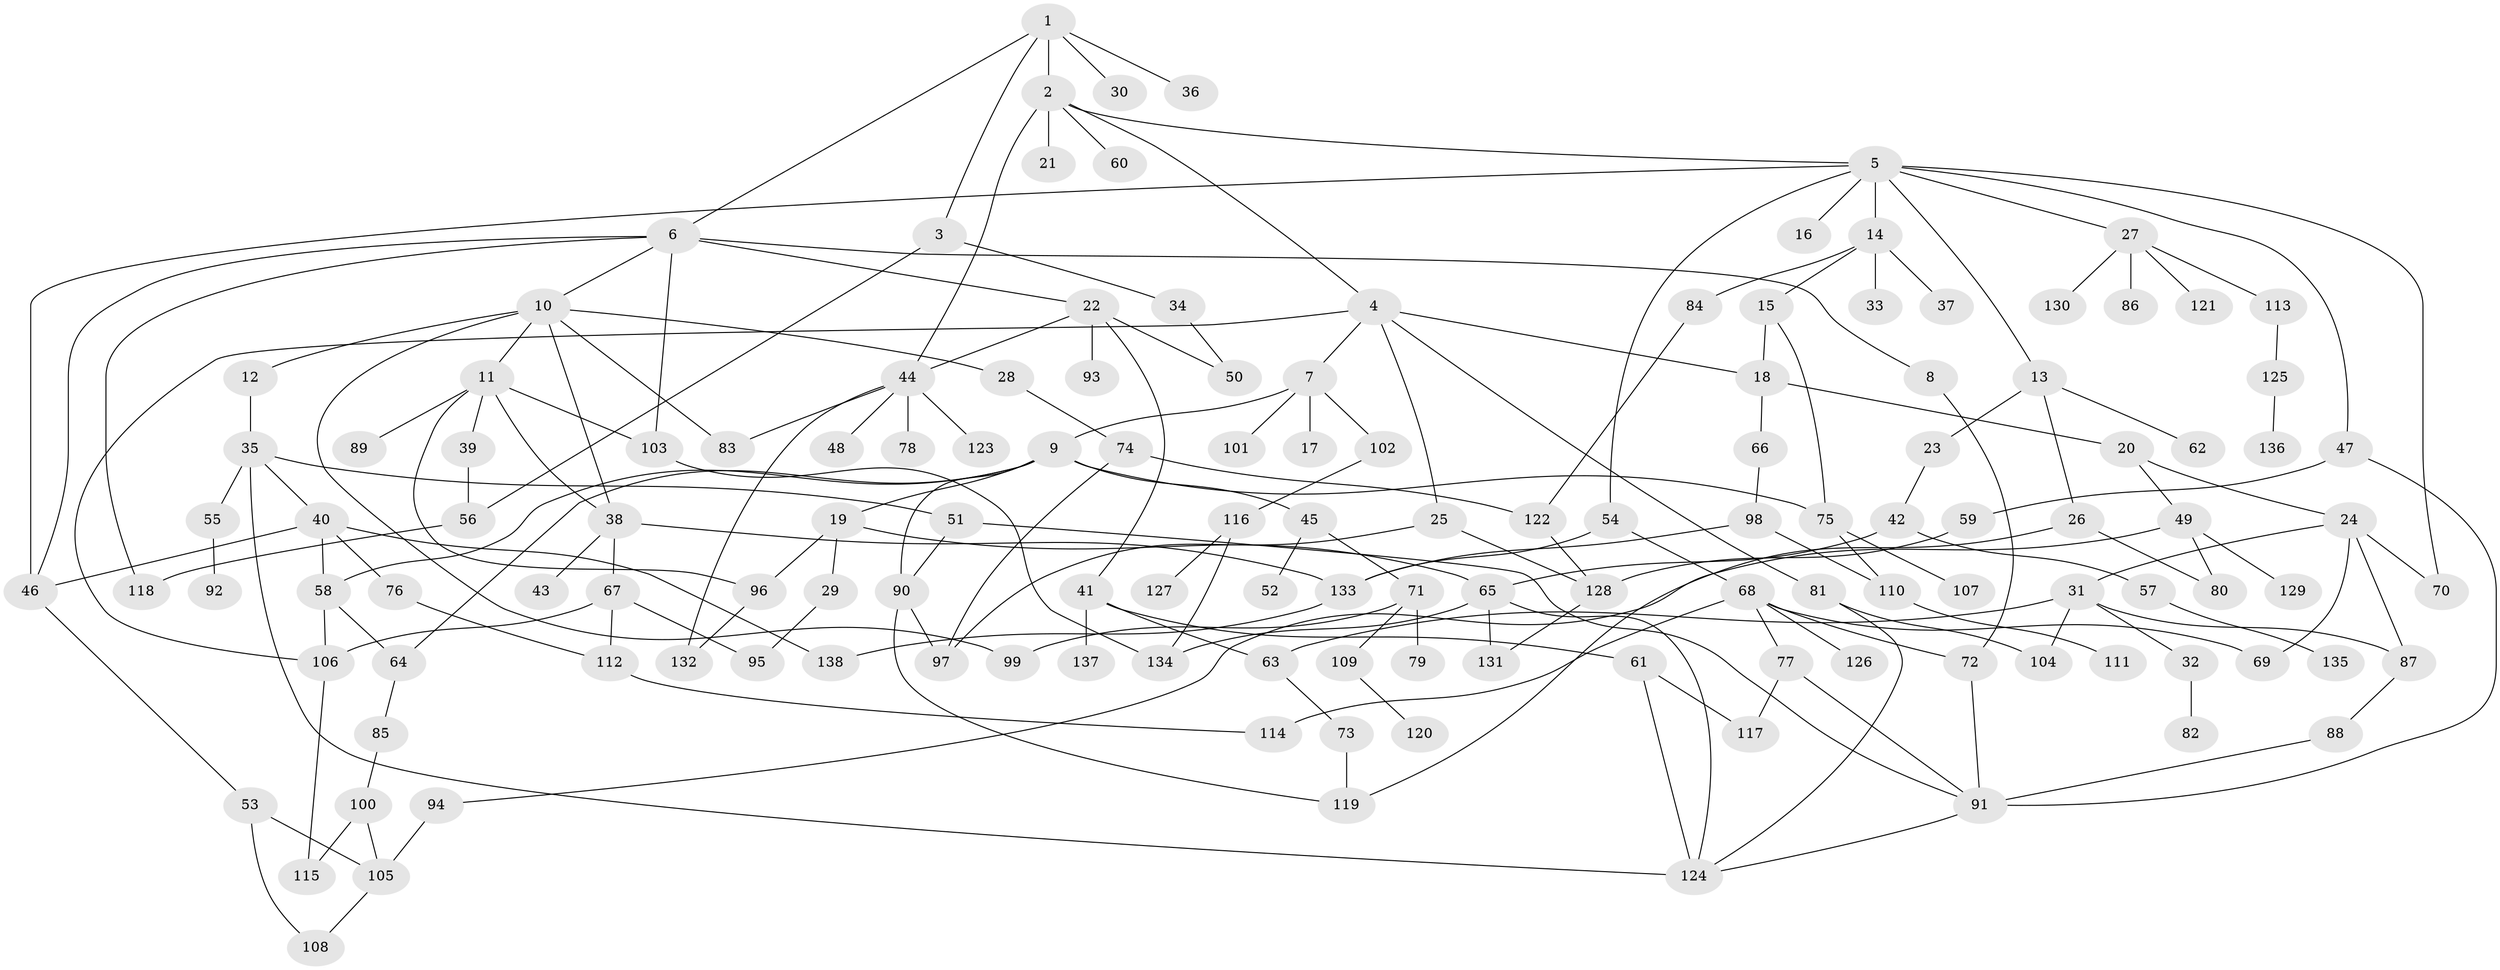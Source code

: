 // Generated by graph-tools (version 1.1) at 2025/34/03/09/25 02:34:13]
// undirected, 138 vertices, 194 edges
graph export_dot {
graph [start="1"]
  node [color=gray90,style=filled];
  1;
  2;
  3;
  4;
  5;
  6;
  7;
  8;
  9;
  10;
  11;
  12;
  13;
  14;
  15;
  16;
  17;
  18;
  19;
  20;
  21;
  22;
  23;
  24;
  25;
  26;
  27;
  28;
  29;
  30;
  31;
  32;
  33;
  34;
  35;
  36;
  37;
  38;
  39;
  40;
  41;
  42;
  43;
  44;
  45;
  46;
  47;
  48;
  49;
  50;
  51;
  52;
  53;
  54;
  55;
  56;
  57;
  58;
  59;
  60;
  61;
  62;
  63;
  64;
  65;
  66;
  67;
  68;
  69;
  70;
  71;
  72;
  73;
  74;
  75;
  76;
  77;
  78;
  79;
  80;
  81;
  82;
  83;
  84;
  85;
  86;
  87;
  88;
  89;
  90;
  91;
  92;
  93;
  94;
  95;
  96;
  97;
  98;
  99;
  100;
  101;
  102;
  103;
  104;
  105;
  106;
  107;
  108;
  109;
  110;
  111;
  112;
  113;
  114;
  115;
  116;
  117;
  118;
  119;
  120;
  121;
  122;
  123;
  124;
  125;
  126;
  127;
  128;
  129;
  130;
  131;
  132;
  133;
  134;
  135;
  136;
  137;
  138;
  1 -- 2;
  1 -- 3;
  1 -- 6;
  1 -- 30;
  1 -- 36;
  2 -- 4;
  2 -- 5;
  2 -- 21;
  2 -- 44;
  2 -- 60;
  3 -- 34;
  3 -- 56;
  4 -- 7;
  4 -- 18;
  4 -- 25;
  4 -- 81;
  4 -- 106;
  5 -- 13;
  5 -- 14;
  5 -- 16;
  5 -- 27;
  5 -- 47;
  5 -- 54;
  5 -- 70;
  5 -- 46;
  6 -- 8;
  6 -- 10;
  6 -- 22;
  6 -- 46;
  6 -- 118;
  6 -- 103;
  7 -- 9;
  7 -- 17;
  7 -- 101;
  7 -- 102;
  8 -- 72;
  9 -- 19;
  9 -- 45;
  9 -- 58;
  9 -- 75;
  9 -- 64;
  9 -- 90;
  10 -- 11;
  10 -- 12;
  10 -- 28;
  10 -- 83;
  10 -- 99;
  10 -- 38;
  11 -- 38;
  11 -- 39;
  11 -- 89;
  11 -- 96;
  11 -- 103;
  12 -- 35;
  13 -- 23;
  13 -- 26;
  13 -- 62;
  14 -- 15;
  14 -- 33;
  14 -- 37;
  14 -- 84;
  15 -- 75;
  15 -- 18;
  18 -- 20;
  18 -- 66;
  19 -- 29;
  19 -- 65;
  19 -- 96;
  20 -- 24;
  20 -- 49;
  22 -- 41;
  22 -- 93;
  22 -- 50;
  22 -- 44;
  23 -- 42;
  24 -- 31;
  24 -- 69;
  24 -- 87;
  24 -- 70;
  25 -- 128;
  25 -- 97;
  26 -- 80;
  26 -- 119;
  27 -- 86;
  27 -- 113;
  27 -- 121;
  27 -- 130;
  28 -- 74;
  29 -- 95;
  31 -- 32;
  31 -- 63;
  31 -- 87;
  31 -- 104;
  32 -- 82;
  34 -- 50;
  35 -- 40;
  35 -- 51;
  35 -- 55;
  35 -- 124;
  38 -- 43;
  38 -- 67;
  38 -- 133;
  39 -- 56;
  40 -- 76;
  40 -- 58;
  40 -- 138;
  40 -- 46;
  41 -- 61;
  41 -- 137;
  41 -- 63;
  42 -- 57;
  42 -- 65;
  44 -- 48;
  44 -- 78;
  44 -- 123;
  44 -- 132;
  44 -- 83;
  45 -- 52;
  45 -- 71;
  46 -- 53;
  47 -- 59;
  47 -- 91;
  49 -- 94;
  49 -- 129;
  49 -- 80;
  51 -- 90;
  51 -- 91;
  53 -- 105;
  53 -- 108;
  54 -- 68;
  54 -- 133;
  55 -- 92;
  56 -- 118;
  57 -- 135;
  58 -- 64;
  58 -- 106;
  59 -- 128;
  61 -- 117;
  61 -- 124;
  63 -- 73;
  64 -- 85;
  65 -- 124;
  65 -- 131;
  65 -- 134;
  66 -- 98;
  67 -- 112;
  67 -- 95;
  67 -- 106;
  68 -- 72;
  68 -- 77;
  68 -- 126;
  68 -- 114;
  68 -- 69;
  71 -- 79;
  71 -- 99;
  71 -- 109;
  72 -- 91;
  73 -- 119;
  74 -- 97;
  74 -- 122;
  75 -- 107;
  75 -- 110;
  76 -- 112;
  77 -- 117;
  77 -- 91;
  81 -- 104;
  81 -- 124;
  84 -- 122;
  85 -- 100;
  87 -- 88;
  88 -- 91;
  90 -- 119;
  90 -- 97;
  91 -- 124;
  94 -- 105;
  96 -- 132;
  98 -- 110;
  98 -- 133;
  100 -- 115;
  100 -- 105;
  102 -- 116;
  103 -- 134;
  105 -- 108;
  106 -- 115;
  109 -- 120;
  110 -- 111;
  112 -- 114;
  113 -- 125;
  116 -- 127;
  116 -- 134;
  122 -- 128;
  125 -- 136;
  128 -- 131;
  133 -- 138;
}
